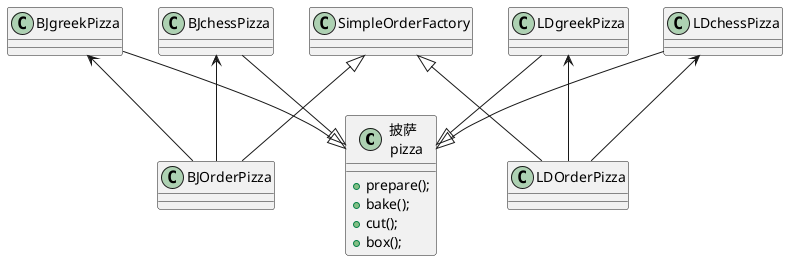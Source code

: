 @startuml

class "披萨 \n pizza" as pizza {
    + prepare();
    + bake();
    + cut();
    + box();
}

class SimpleOrderFactory {
}

class BJOrderPizza {}
class LDOrderPizza {}

class BJchessPizza {
}

class BJgreekPizza {
}

class LDchessPizza {
}

class LDgreekPizza {
}


BJchessPizza <-- BJOrderPizza
BJgreekPizza <-- BJOrderPizza

' Level 2
SimpleOrderFactory <|-- BJOrderPizza
SimpleOrderFactory <|-- LDOrderPizza

' Level 3
LDchessPizza <-- LDOrderPizza
LDgreekPizza <-- LDOrderPizza

' Level 1

BJchessPizza --|> pizza
BJgreekPizza --|> pizza
LDchessPizza --|> pizza
LDgreekPizza --|> pizza


@enduml